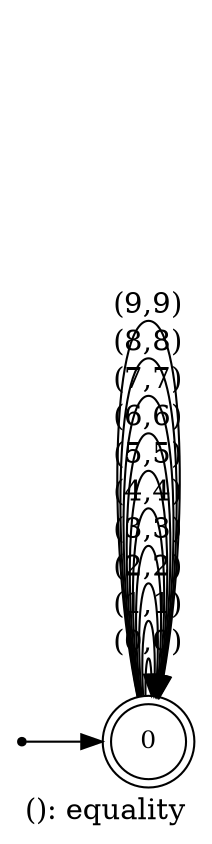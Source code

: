 digraph G {
label = "(): equality";
rankdir = LR;
node [shape = doublecircle, label="0", fontsize=12]0;
node [shape = point ]; qi
qi ->0;
0 -> 0[ label = "(0,0)"];
0 -> 0[ label = "(1,1)"];
0 -> 0[ label = "(2,2)"];
0 -> 0[ label = "(3,3)"];
0 -> 0[ label = "(4,4)"];
0 -> 0[ label = "(5,5)"];
0 -> 0[ label = "(6,6)"];
0 -> 0[ label = "(7,7)"];
0 -> 0[ label = "(8,8)"];
0 -> 0[ label = "(9,9)"];
}
